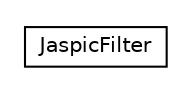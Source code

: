 #!/usr/local/bin/dot
#
# Class diagram 
# Generated by UMLGraph version R5_6-24-gf6e263 (http://www.umlgraph.org/)
#

digraph G {
	edge [fontname="Helvetica",fontsize=10,labelfontname="Helvetica",labelfontsize=10];
	node [fontname="Helvetica",fontsize=10,shape=plaintext];
	nodesep=0.25;
	ranksep=0.5;
	// net.trajano.auth.filter.JaspicFilter
	c28 [label=<<table title="net.trajano.auth.filter.JaspicFilter" border="0" cellborder="1" cellspacing="0" cellpadding="2" port="p" href="./JaspicFilter.html">
		<tr><td><table border="0" cellspacing="0" cellpadding="1">
<tr><td align="center" balign="center"> JaspicFilter </td></tr>
		</table></td></tr>
		</table>>, URL="./JaspicFilter.html", fontname="Helvetica", fontcolor="black", fontsize=10.0];
}

